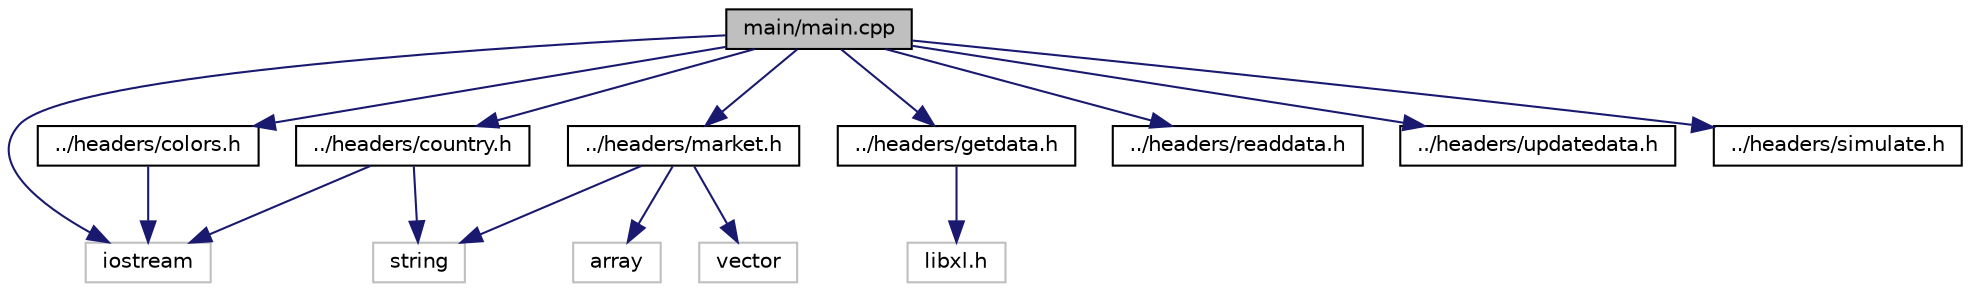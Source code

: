 digraph "main/main.cpp"
{
  edge [fontname="Helvetica",fontsize="10",labelfontname="Helvetica",labelfontsize="10"];
  node [fontname="Helvetica",fontsize="10",shape=record];
  Node1 [label="main/main.cpp",height=0.2,width=0.4,color="black", fillcolor="grey75", style="filled", fontcolor="black"];
  Node1 -> Node2 [color="midnightblue",fontsize="10",style="solid",fontname="Helvetica"];
  Node2 [label="iostream",height=0.2,width=0.4,color="grey75", fillcolor="white", style="filled"];
  Node1 -> Node3 [color="midnightblue",fontsize="10",style="solid",fontname="Helvetica"];
  Node3 [label="../headers/colors.h",height=0.2,width=0.4,color="black", fillcolor="white", style="filled",URL="$colors_8h.html",tooltip="defines the colors red, green, blue and default "];
  Node3 -> Node2 [color="midnightblue",fontsize="10",style="solid",fontname="Helvetica"];
  Node1 -> Node4 [color="midnightblue",fontsize="10",style="solid",fontname="Helvetica"];
  Node4 [label="../headers/country.h",height=0.2,width=0.4,color="black", fillcolor="white", style="filled",URL="$country_8h.html",tooltip="defines a class country with its caracteristics "];
  Node4 -> Node2 [color="midnightblue",fontsize="10",style="solid",fontname="Helvetica"];
  Node4 -> Node5 [color="midnightblue",fontsize="10",style="solid",fontname="Helvetica"];
  Node5 [label="string",height=0.2,width=0.4,color="grey75", fillcolor="white", style="filled"];
  Node1 -> Node6 [color="midnightblue",fontsize="10",style="solid",fontname="Helvetica"];
  Node6 [label="../headers/market.h",height=0.2,width=0.4,color="black", fillcolor="white", style="filled",URL="$market_8h.html",tooltip="create a class market and a class exportnetwork "];
  Node6 -> Node5 [color="midnightblue",fontsize="10",style="solid",fontname="Helvetica"];
  Node6 -> Node7 [color="midnightblue",fontsize="10",style="solid",fontname="Helvetica"];
  Node7 [label="array",height=0.2,width=0.4,color="grey75", fillcolor="white", style="filled"];
  Node6 -> Node8 [color="midnightblue",fontsize="10",style="solid",fontname="Helvetica"];
  Node8 [label="vector",height=0.2,width=0.4,color="grey75", fillcolor="white", style="filled"];
  Node1 -> Node9 [color="midnightblue",fontsize="10",style="solid",fontname="Helvetica"];
  Node9 [label="../headers/getdata.h",height=0.2,width=0.4,color="black", fillcolor="white", style="filled",URL="$getdata_8h.html",tooltip="defines functions to extract datas from excel file "];
  Node9 -> Node10 [color="midnightblue",fontsize="10",style="solid",fontname="Helvetica"];
  Node10 [label="libxl.h",height=0.2,width=0.4,color="grey75", fillcolor="white", style="filled"];
  Node1 -> Node11 [color="midnightblue",fontsize="10",style="solid",fontname="Helvetica"];
  Node11 [label="../headers/readdata.h",height=0.2,width=0.4,color="black", fillcolor="white", style="filled",URL="$readdata_8h.html",tooltip="creates function to read our datas from different files "];
  Node1 -> Node12 [color="midnightblue",fontsize="10",style="solid",fontname="Helvetica"];
  Node12 [label="../headers/updatedata.h",height=0.2,width=0.4,color="black", fillcolor="white", style="filled",URL="$updatedata_8h.html",tooltip="creates functions to update datas in different files "];
  Node1 -> Node13 [color="midnightblue",fontsize="10",style="solid",fontname="Helvetica"];
  Node13 [label="../headers/simulate.h",height=0.2,width=0.4,color="black", fillcolor="white", style="filled",URL="$simulate_8h.html",tooltip="defines functions necessary for simulation of different shocks "];
}
